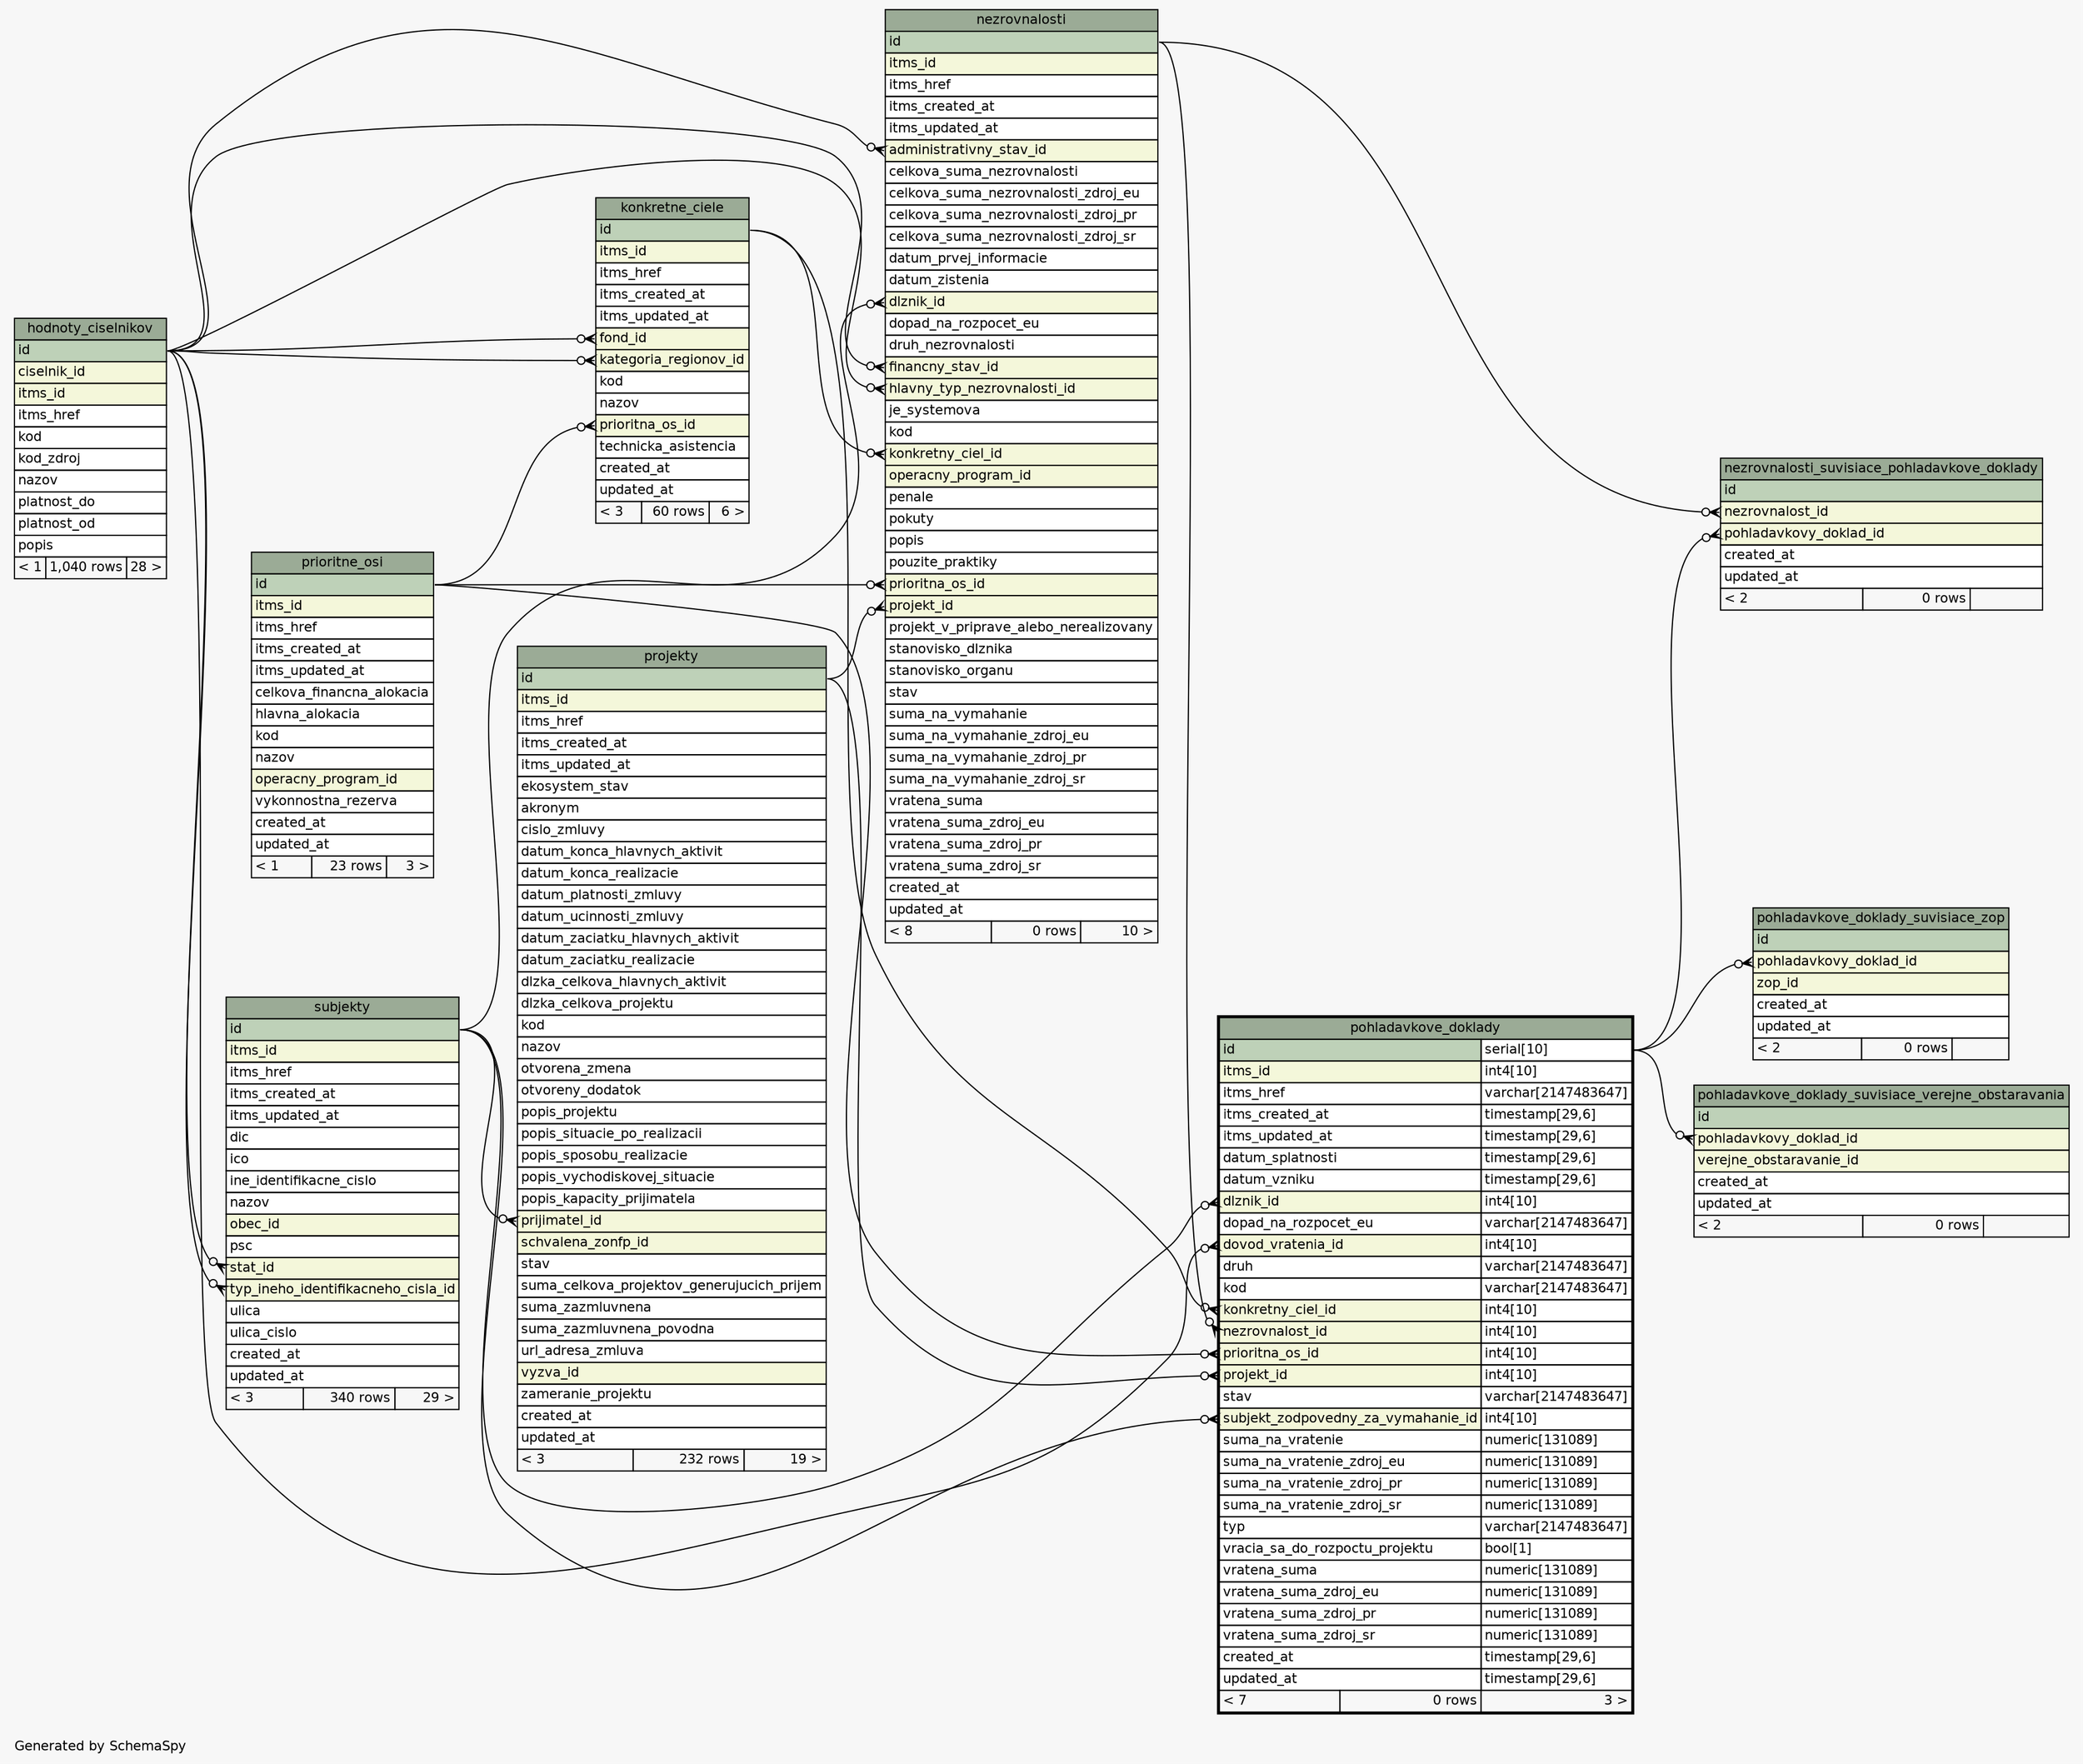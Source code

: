 // dot 2.38.0 on Linux 4.10.0-38-generic
// SchemaSpy rev 590
digraph "oneDegreeRelationshipsDiagram" {
  graph [
    rankdir="RL"
    bgcolor="#f7f7f7"
    label="\nGenerated by SchemaSpy"
    labeljust="l"
    nodesep="0.18"
    ranksep="0.46"
    fontname="Helvetica"
    fontsize="11"
  ];
  node [
    fontname="Helvetica"
    fontsize="11"
    shape="plaintext"
  ];
  edge [
    arrowsize="0.8"
  ];
  "konkretne_ciele":"fond_id":w -> "hodnoty_ciselnikov":"id":e [arrowhead=none dir=back arrowtail=crowodot];
  "konkretne_ciele":"kategoria_regionov_id":w -> "hodnoty_ciselnikov":"id":e [arrowhead=none dir=back arrowtail=crowodot];
  "konkretne_ciele":"prioritna_os_id":w -> "prioritne_osi":"id":e [arrowhead=none dir=back arrowtail=crowodot];
  "nezrovnalosti":"administrativny_stav_id":w -> "hodnoty_ciselnikov":"id":e [arrowhead=none dir=back arrowtail=crowodot];
  "nezrovnalosti":"dlznik_id":w -> "subjekty":"id":e [arrowhead=none dir=back arrowtail=crowodot];
  "nezrovnalosti":"financny_stav_id":w -> "hodnoty_ciselnikov":"id":e [arrowhead=none dir=back arrowtail=crowodot];
  "nezrovnalosti":"hlavny_typ_nezrovnalosti_id":w -> "hodnoty_ciselnikov":"id":e [arrowhead=none dir=back arrowtail=crowodot];
  "nezrovnalosti":"konkretny_ciel_id":w -> "konkretne_ciele":"id":e [arrowhead=none dir=back arrowtail=crowodot];
  "nezrovnalosti":"prioritna_os_id":w -> "prioritne_osi":"id":e [arrowhead=none dir=back arrowtail=crowodot];
  "nezrovnalosti":"projekt_id":w -> "projekty":"id":e [arrowhead=none dir=back arrowtail=crowodot];
  "nezrovnalosti_suvisiace_pohladavkove_doklady":"nezrovnalost_id":w -> "nezrovnalosti":"id":e [arrowhead=none dir=back arrowtail=crowodot];
  "nezrovnalosti_suvisiace_pohladavkove_doklady":"pohladavkovy_doklad_id":w -> "pohladavkove_doklady":"id.type":e [arrowhead=none dir=back arrowtail=crowodot];
  "pohladavkove_doklady":"dlznik_id":w -> "subjekty":"id":e [arrowhead=none dir=back arrowtail=crowodot];
  "pohladavkove_doklady":"dovod_vratenia_id":w -> "hodnoty_ciselnikov":"id":e [arrowhead=none dir=back arrowtail=crowodot];
  "pohladavkove_doklady":"konkretny_ciel_id":w -> "konkretne_ciele":"id":e [arrowhead=none dir=back arrowtail=crowodot];
  "pohladavkove_doklady":"nezrovnalost_id":w -> "nezrovnalosti":"id":e [arrowhead=none dir=back arrowtail=crowodot];
  "pohladavkove_doklady":"prioritna_os_id":w -> "prioritne_osi":"id":e [arrowhead=none dir=back arrowtail=crowodot];
  "pohladavkove_doklady":"projekt_id":w -> "projekty":"id":e [arrowhead=none dir=back arrowtail=crowodot];
  "pohladavkove_doklady":"subjekt_zodpovedny_za_vymahanie_id":w -> "subjekty":"id":e [arrowhead=none dir=back arrowtail=crowodot];
  "pohladavkove_doklady_suvisiace_verejne_obstaravania":"pohladavkovy_doklad_id":w -> "pohladavkove_doklady":"id.type":e [arrowhead=none dir=back arrowtail=crowodot];
  "pohladavkove_doklady_suvisiace_zop":"pohladavkovy_doklad_id":w -> "pohladavkove_doklady":"id.type":e [arrowhead=none dir=back arrowtail=crowodot];
  "projekty":"prijimatel_id":w -> "subjekty":"id":e [arrowhead=none dir=back arrowtail=crowodot];
  "subjekty":"stat_id":w -> "hodnoty_ciselnikov":"id":e [arrowhead=none dir=back arrowtail=crowodot];
  "subjekty":"typ_ineho_identifikacneho_cisla_id":w -> "hodnoty_ciselnikov":"id":e [arrowhead=none dir=back arrowtail=crowodot];
  "hodnoty_ciselnikov" [
    label=<
    <TABLE BORDER="0" CELLBORDER="1" CELLSPACING="0" BGCOLOR="#ffffff">
      <TR><TD COLSPAN="3" BGCOLOR="#9bab96" ALIGN="CENTER">hodnoty_ciselnikov</TD></TR>
      <TR><TD PORT="id" COLSPAN="3" BGCOLOR="#bed1b8" ALIGN="LEFT">id</TD></TR>
      <TR><TD PORT="ciselnik_id" COLSPAN="3" BGCOLOR="#f4f7da" ALIGN="LEFT">ciselnik_id</TD></TR>
      <TR><TD PORT="itms_id" COLSPAN="3" BGCOLOR="#f4f7da" ALIGN="LEFT">itms_id</TD></TR>
      <TR><TD PORT="itms_href" COLSPAN="3" ALIGN="LEFT">itms_href</TD></TR>
      <TR><TD PORT="kod" COLSPAN="3" ALIGN="LEFT">kod</TD></TR>
      <TR><TD PORT="kod_zdroj" COLSPAN="3" ALIGN="LEFT">kod_zdroj</TD></TR>
      <TR><TD PORT="nazov" COLSPAN="3" ALIGN="LEFT">nazov</TD></TR>
      <TR><TD PORT="platnost_do" COLSPAN="3" ALIGN="LEFT">platnost_do</TD></TR>
      <TR><TD PORT="platnost_od" COLSPAN="3" ALIGN="LEFT">platnost_od</TD></TR>
      <TR><TD PORT="popis" COLSPAN="3" ALIGN="LEFT">popis</TD></TR>
      <TR><TD ALIGN="LEFT" BGCOLOR="#f7f7f7">&lt; 1</TD><TD ALIGN="RIGHT" BGCOLOR="#f7f7f7">1,040 rows</TD><TD ALIGN="RIGHT" BGCOLOR="#f7f7f7">28 &gt;</TD></TR>
    </TABLE>>
    URL="hodnoty_ciselnikov.html"
    tooltip="hodnoty_ciselnikov"
  ];
  "konkretne_ciele" [
    label=<
    <TABLE BORDER="0" CELLBORDER="1" CELLSPACING="0" BGCOLOR="#ffffff">
      <TR><TD COLSPAN="3" BGCOLOR="#9bab96" ALIGN="CENTER">konkretne_ciele</TD></TR>
      <TR><TD PORT="id" COLSPAN="3" BGCOLOR="#bed1b8" ALIGN="LEFT">id</TD></TR>
      <TR><TD PORT="itms_id" COLSPAN="3" BGCOLOR="#f4f7da" ALIGN="LEFT">itms_id</TD></TR>
      <TR><TD PORT="itms_href" COLSPAN="3" ALIGN="LEFT">itms_href</TD></TR>
      <TR><TD PORT="itms_created_at" COLSPAN="3" ALIGN="LEFT">itms_created_at</TD></TR>
      <TR><TD PORT="itms_updated_at" COLSPAN="3" ALIGN="LEFT">itms_updated_at</TD></TR>
      <TR><TD PORT="fond_id" COLSPAN="3" BGCOLOR="#f4f7da" ALIGN="LEFT">fond_id</TD></TR>
      <TR><TD PORT="kategoria_regionov_id" COLSPAN="3" BGCOLOR="#f4f7da" ALIGN="LEFT">kategoria_regionov_id</TD></TR>
      <TR><TD PORT="kod" COLSPAN="3" ALIGN="LEFT">kod</TD></TR>
      <TR><TD PORT="nazov" COLSPAN="3" ALIGN="LEFT">nazov</TD></TR>
      <TR><TD PORT="prioritna_os_id" COLSPAN="3" BGCOLOR="#f4f7da" ALIGN="LEFT">prioritna_os_id</TD></TR>
      <TR><TD PORT="technicka_asistencia" COLSPAN="3" ALIGN="LEFT">technicka_asistencia</TD></TR>
      <TR><TD PORT="created_at" COLSPAN="3" ALIGN="LEFT">created_at</TD></TR>
      <TR><TD PORT="updated_at" COLSPAN="3" ALIGN="LEFT">updated_at</TD></TR>
      <TR><TD ALIGN="LEFT" BGCOLOR="#f7f7f7">&lt; 3</TD><TD ALIGN="RIGHT" BGCOLOR="#f7f7f7">60 rows</TD><TD ALIGN="RIGHT" BGCOLOR="#f7f7f7">6 &gt;</TD></TR>
    </TABLE>>
    URL="konkretne_ciele.html"
    tooltip="konkretne_ciele"
  ];
  "nezrovnalosti" [
    label=<
    <TABLE BORDER="0" CELLBORDER="1" CELLSPACING="0" BGCOLOR="#ffffff">
      <TR><TD COLSPAN="3" BGCOLOR="#9bab96" ALIGN="CENTER">nezrovnalosti</TD></TR>
      <TR><TD PORT="id" COLSPAN="3" BGCOLOR="#bed1b8" ALIGN="LEFT">id</TD></TR>
      <TR><TD PORT="itms_id" COLSPAN="3" BGCOLOR="#f4f7da" ALIGN="LEFT">itms_id</TD></TR>
      <TR><TD PORT="itms_href" COLSPAN="3" ALIGN="LEFT">itms_href</TD></TR>
      <TR><TD PORT="itms_created_at" COLSPAN="3" ALIGN="LEFT">itms_created_at</TD></TR>
      <TR><TD PORT="itms_updated_at" COLSPAN="3" ALIGN="LEFT">itms_updated_at</TD></TR>
      <TR><TD PORT="administrativny_stav_id" COLSPAN="3" BGCOLOR="#f4f7da" ALIGN="LEFT">administrativny_stav_id</TD></TR>
      <TR><TD PORT="celkova_suma_nezrovnalosti" COLSPAN="3" ALIGN="LEFT">celkova_suma_nezrovnalosti</TD></TR>
      <TR><TD PORT="celkova_suma_nezrovnalosti_zdroj_eu" COLSPAN="3" ALIGN="LEFT">celkova_suma_nezrovnalosti_zdroj_eu</TD></TR>
      <TR><TD PORT="celkova_suma_nezrovnalosti_zdroj_pr" COLSPAN="3" ALIGN="LEFT">celkova_suma_nezrovnalosti_zdroj_pr</TD></TR>
      <TR><TD PORT="celkova_suma_nezrovnalosti_zdroj_sr" COLSPAN="3" ALIGN="LEFT">celkova_suma_nezrovnalosti_zdroj_sr</TD></TR>
      <TR><TD PORT="datum_prvej_informacie" COLSPAN="3" ALIGN="LEFT">datum_prvej_informacie</TD></TR>
      <TR><TD PORT="datum_zistenia" COLSPAN="3" ALIGN="LEFT">datum_zistenia</TD></TR>
      <TR><TD PORT="dlznik_id" COLSPAN="3" BGCOLOR="#f4f7da" ALIGN="LEFT">dlznik_id</TD></TR>
      <TR><TD PORT="dopad_na_rozpocet_eu" COLSPAN="3" ALIGN="LEFT">dopad_na_rozpocet_eu</TD></TR>
      <TR><TD PORT="druh_nezrovnalosti" COLSPAN="3" ALIGN="LEFT">druh_nezrovnalosti</TD></TR>
      <TR><TD PORT="financny_stav_id" COLSPAN="3" BGCOLOR="#f4f7da" ALIGN="LEFT">financny_stav_id</TD></TR>
      <TR><TD PORT="hlavny_typ_nezrovnalosti_id" COLSPAN="3" BGCOLOR="#f4f7da" ALIGN="LEFT">hlavny_typ_nezrovnalosti_id</TD></TR>
      <TR><TD PORT="je_systemova" COLSPAN="3" ALIGN="LEFT">je_systemova</TD></TR>
      <TR><TD PORT="kod" COLSPAN="3" ALIGN="LEFT">kod</TD></TR>
      <TR><TD PORT="konkretny_ciel_id" COLSPAN="3" BGCOLOR="#f4f7da" ALIGN="LEFT">konkretny_ciel_id</TD></TR>
      <TR><TD PORT="operacny_program_id" COLSPAN="3" BGCOLOR="#f4f7da" ALIGN="LEFT">operacny_program_id</TD></TR>
      <TR><TD PORT="penale" COLSPAN="3" ALIGN="LEFT">penale</TD></TR>
      <TR><TD PORT="pokuty" COLSPAN="3" ALIGN="LEFT">pokuty</TD></TR>
      <TR><TD PORT="popis" COLSPAN="3" ALIGN="LEFT">popis</TD></TR>
      <TR><TD PORT="pouzite_praktiky" COLSPAN="3" ALIGN="LEFT">pouzite_praktiky</TD></TR>
      <TR><TD PORT="prioritna_os_id" COLSPAN="3" BGCOLOR="#f4f7da" ALIGN="LEFT">prioritna_os_id</TD></TR>
      <TR><TD PORT="projekt_id" COLSPAN="3" BGCOLOR="#f4f7da" ALIGN="LEFT">projekt_id</TD></TR>
      <TR><TD PORT="projekt_v_priprave_alebo_nerealizovany" COLSPAN="3" ALIGN="LEFT">projekt_v_priprave_alebo_nerealizovany</TD></TR>
      <TR><TD PORT="stanovisko_dlznika" COLSPAN="3" ALIGN="LEFT">stanovisko_dlznika</TD></TR>
      <TR><TD PORT="stanovisko_organu" COLSPAN="3" ALIGN="LEFT">stanovisko_organu</TD></TR>
      <TR><TD PORT="stav" COLSPAN="3" ALIGN="LEFT">stav</TD></TR>
      <TR><TD PORT="suma_na_vymahanie" COLSPAN="3" ALIGN="LEFT">suma_na_vymahanie</TD></TR>
      <TR><TD PORT="suma_na_vymahanie_zdroj_eu" COLSPAN="3" ALIGN="LEFT">suma_na_vymahanie_zdroj_eu</TD></TR>
      <TR><TD PORT="suma_na_vymahanie_zdroj_pr" COLSPAN="3" ALIGN="LEFT">suma_na_vymahanie_zdroj_pr</TD></TR>
      <TR><TD PORT="suma_na_vymahanie_zdroj_sr" COLSPAN="3" ALIGN="LEFT">suma_na_vymahanie_zdroj_sr</TD></TR>
      <TR><TD PORT="vratena_suma" COLSPAN="3" ALIGN="LEFT">vratena_suma</TD></TR>
      <TR><TD PORT="vratena_suma_zdroj_eu" COLSPAN="3" ALIGN="LEFT">vratena_suma_zdroj_eu</TD></TR>
      <TR><TD PORT="vratena_suma_zdroj_pr" COLSPAN="3" ALIGN="LEFT">vratena_suma_zdroj_pr</TD></TR>
      <TR><TD PORT="vratena_suma_zdroj_sr" COLSPAN="3" ALIGN="LEFT">vratena_suma_zdroj_sr</TD></TR>
      <TR><TD PORT="created_at" COLSPAN="3" ALIGN="LEFT">created_at</TD></TR>
      <TR><TD PORT="updated_at" COLSPAN="3" ALIGN="LEFT">updated_at</TD></TR>
      <TR><TD ALIGN="LEFT" BGCOLOR="#f7f7f7">&lt; 8</TD><TD ALIGN="RIGHT" BGCOLOR="#f7f7f7">0 rows</TD><TD ALIGN="RIGHT" BGCOLOR="#f7f7f7">10 &gt;</TD></TR>
    </TABLE>>
    URL="nezrovnalosti.html"
    tooltip="nezrovnalosti"
  ];
  "nezrovnalosti_suvisiace_pohladavkove_doklady" [
    label=<
    <TABLE BORDER="0" CELLBORDER="1" CELLSPACING="0" BGCOLOR="#ffffff">
      <TR><TD COLSPAN="3" BGCOLOR="#9bab96" ALIGN="CENTER">nezrovnalosti_suvisiace_pohladavkove_doklady</TD></TR>
      <TR><TD PORT="id" COLSPAN="3" BGCOLOR="#bed1b8" ALIGN="LEFT">id</TD></TR>
      <TR><TD PORT="nezrovnalost_id" COLSPAN="3" BGCOLOR="#f4f7da" ALIGN="LEFT">nezrovnalost_id</TD></TR>
      <TR><TD PORT="pohladavkovy_doklad_id" COLSPAN="3" BGCOLOR="#f4f7da" ALIGN="LEFT">pohladavkovy_doklad_id</TD></TR>
      <TR><TD PORT="created_at" COLSPAN="3" ALIGN="LEFT">created_at</TD></TR>
      <TR><TD PORT="updated_at" COLSPAN="3" ALIGN="LEFT">updated_at</TD></TR>
      <TR><TD ALIGN="LEFT" BGCOLOR="#f7f7f7">&lt; 2</TD><TD ALIGN="RIGHT" BGCOLOR="#f7f7f7">0 rows</TD><TD ALIGN="RIGHT" BGCOLOR="#f7f7f7">  </TD></TR>
    </TABLE>>
    URL="nezrovnalosti_suvisiace_pohladavkove_doklady.html"
    tooltip="nezrovnalosti_suvisiace_pohladavkove_doklady"
  ];
  "pohladavkove_doklady" [
    label=<
    <TABLE BORDER="2" CELLBORDER="1" CELLSPACING="0" BGCOLOR="#ffffff">
      <TR><TD COLSPAN="3" BGCOLOR="#9bab96" ALIGN="CENTER">pohladavkove_doklady</TD></TR>
      <TR><TD PORT="id" COLSPAN="2" BGCOLOR="#bed1b8" ALIGN="LEFT">id</TD><TD PORT="id.type" ALIGN="LEFT">serial[10]</TD></TR>
      <TR><TD PORT="itms_id" COLSPAN="2" BGCOLOR="#f4f7da" ALIGN="LEFT">itms_id</TD><TD PORT="itms_id.type" ALIGN="LEFT">int4[10]</TD></TR>
      <TR><TD PORT="itms_href" COLSPAN="2" ALIGN="LEFT">itms_href</TD><TD PORT="itms_href.type" ALIGN="LEFT">varchar[2147483647]</TD></TR>
      <TR><TD PORT="itms_created_at" COLSPAN="2" ALIGN="LEFT">itms_created_at</TD><TD PORT="itms_created_at.type" ALIGN="LEFT">timestamp[29,6]</TD></TR>
      <TR><TD PORT="itms_updated_at" COLSPAN="2" ALIGN="LEFT">itms_updated_at</TD><TD PORT="itms_updated_at.type" ALIGN="LEFT">timestamp[29,6]</TD></TR>
      <TR><TD PORT="datum_splatnosti" COLSPAN="2" ALIGN="LEFT">datum_splatnosti</TD><TD PORT="datum_splatnosti.type" ALIGN="LEFT">timestamp[29,6]</TD></TR>
      <TR><TD PORT="datum_vzniku" COLSPAN="2" ALIGN="LEFT">datum_vzniku</TD><TD PORT="datum_vzniku.type" ALIGN="LEFT">timestamp[29,6]</TD></TR>
      <TR><TD PORT="dlznik_id" COLSPAN="2" BGCOLOR="#f4f7da" ALIGN="LEFT">dlznik_id</TD><TD PORT="dlznik_id.type" ALIGN="LEFT">int4[10]</TD></TR>
      <TR><TD PORT="dopad_na_rozpocet_eu" COLSPAN="2" ALIGN="LEFT">dopad_na_rozpocet_eu</TD><TD PORT="dopad_na_rozpocet_eu.type" ALIGN="LEFT">varchar[2147483647]</TD></TR>
      <TR><TD PORT="dovod_vratenia_id" COLSPAN="2" BGCOLOR="#f4f7da" ALIGN="LEFT">dovod_vratenia_id</TD><TD PORT="dovod_vratenia_id.type" ALIGN="LEFT">int4[10]</TD></TR>
      <TR><TD PORT="druh" COLSPAN="2" ALIGN="LEFT">druh</TD><TD PORT="druh.type" ALIGN="LEFT">varchar[2147483647]</TD></TR>
      <TR><TD PORT="kod" COLSPAN="2" ALIGN="LEFT">kod</TD><TD PORT="kod.type" ALIGN="LEFT">varchar[2147483647]</TD></TR>
      <TR><TD PORT="konkretny_ciel_id" COLSPAN="2" BGCOLOR="#f4f7da" ALIGN="LEFT">konkretny_ciel_id</TD><TD PORT="konkretny_ciel_id.type" ALIGN="LEFT">int4[10]</TD></TR>
      <TR><TD PORT="nezrovnalost_id" COLSPAN="2" BGCOLOR="#f4f7da" ALIGN="LEFT">nezrovnalost_id</TD><TD PORT="nezrovnalost_id.type" ALIGN="LEFT">int4[10]</TD></TR>
      <TR><TD PORT="prioritna_os_id" COLSPAN="2" BGCOLOR="#f4f7da" ALIGN="LEFT">prioritna_os_id</TD><TD PORT="prioritna_os_id.type" ALIGN="LEFT">int4[10]</TD></TR>
      <TR><TD PORT="projekt_id" COLSPAN="2" BGCOLOR="#f4f7da" ALIGN="LEFT">projekt_id</TD><TD PORT="projekt_id.type" ALIGN="LEFT">int4[10]</TD></TR>
      <TR><TD PORT="stav" COLSPAN="2" ALIGN="LEFT">stav</TD><TD PORT="stav.type" ALIGN="LEFT">varchar[2147483647]</TD></TR>
      <TR><TD PORT="subjekt_zodpovedny_za_vymahanie_id" COLSPAN="2" BGCOLOR="#f4f7da" ALIGN="LEFT">subjekt_zodpovedny_za_vymahanie_id</TD><TD PORT="subjekt_zodpovedny_za_vymahanie_id.type" ALIGN="LEFT">int4[10]</TD></TR>
      <TR><TD PORT="suma_na_vratenie" COLSPAN="2" ALIGN="LEFT">suma_na_vratenie</TD><TD PORT="suma_na_vratenie.type" ALIGN="LEFT">numeric[131089]</TD></TR>
      <TR><TD PORT="suma_na_vratenie_zdroj_eu" COLSPAN="2" ALIGN="LEFT">suma_na_vratenie_zdroj_eu</TD><TD PORT="suma_na_vratenie_zdroj_eu.type" ALIGN="LEFT">numeric[131089]</TD></TR>
      <TR><TD PORT="suma_na_vratenie_zdroj_pr" COLSPAN="2" ALIGN="LEFT">suma_na_vratenie_zdroj_pr</TD><TD PORT="suma_na_vratenie_zdroj_pr.type" ALIGN="LEFT">numeric[131089]</TD></TR>
      <TR><TD PORT="suma_na_vratenie_zdroj_sr" COLSPAN="2" ALIGN="LEFT">suma_na_vratenie_zdroj_sr</TD><TD PORT="suma_na_vratenie_zdroj_sr.type" ALIGN="LEFT">numeric[131089]</TD></TR>
      <TR><TD PORT="typ" COLSPAN="2" ALIGN="LEFT">typ</TD><TD PORT="typ.type" ALIGN="LEFT">varchar[2147483647]</TD></TR>
      <TR><TD PORT="vracia_sa_do_rozpoctu_projektu" COLSPAN="2" ALIGN="LEFT">vracia_sa_do_rozpoctu_projektu</TD><TD PORT="vracia_sa_do_rozpoctu_projektu.type" ALIGN="LEFT">bool[1]</TD></TR>
      <TR><TD PORT="vratena_suma" COLSPAN="2" ALIGN="LEFT">vratena_suma</TD><TD PORT="vratena_suma.type" ALIGN="LEFT">numeric[131089]</TD></TR>
      <TR><TD PORT="vratena_suma_zdroj_eu" COLSPAN="2" ALIGN="LEFT">vratena_suma_zdroj_eu</TD><TD PORT="vratena_suma_zdroj_eu.type" ALIGN="LEFT">numeric[131089]</TD></TR>
      <TR><TD PORT="vratena_suma_zdroj_pr" COLSPAN="2" ALIGN="LEFT">vratena_suma_zdroj_pr</TD><TD PORT="vratena_suma_zdroj_pr.type" ALIGN="LEFT">numeric[131089]</TD></TR>
      <TR><TD PORT="vratena_suma_zdroj_sr" COLSPAN="2" ALIGN="LEFT">vratena_suma_zdroj_sr</TD><TD PORT="vratena_suma_zdroj_sr.type" ALIGN="LEFT">numeric[131089]</TD></TR>
      <TR><TD PORT="created_at" COLSPAN="2" ALIGN="LEFT">created_at</TD><TD PORT="created_at.type" ALIGN="LEFT">timestamp[29,6]</TD></TR>
      <TR><TD PORT="updated_at" COLSPAN="2" ALIGN="LEFT">updated_at</TD><TD PORT="updated_at.type" ALIGN="LEFT">timestamp[29,6]</TD></TR>
      <TR><TD ALIGN="LEFT" BGCOLOR="#f7f7f7">&lt; 7</TD><TD ALIGN="RIGHT" BGCOLOR="#f7f7f7">0 rows</TD><TD ALIGN="RIGHT" BGCOLOR="#f7f7f7">3 &gt;</TD></TR>
    </TABLE>>
    URL="pohladavkove_doklady.html"
    tooltip="pohladavkove_doklady"
  ];
  "pohladavkove_doklady_suvisiace_verejne_obstaravania" [
    label=<
    <TABLE BORDER="0" CELLBORDER="1" CELLSPACING="0" BGCOLOR="#ffffff">
      <TR><TD COLSPAN="3" BGCOLOR="#9bab96" ALIGN="CENTER">pohladavkove_doklady_suvisiace_verejne_obstaravania</TD></TR>
      <TR><TD PORT="id" COLSPAN="3" BGCOLOR="#bed1b8" ALIGN="LEFT">id</TD></TR>
      <TR><TD PORT="pohladavkovy_doklad_id" COLSPAN="3" BGCOLOR="#f4f7da" ALIGN="LEFT">pohladavkovy_doklad_id</TD></TR>
      <TR><TD PORT="verejne_obstaravanie_id" COLSPAN="3" BGCOLOR="#f4f7da" ALIGN="LEFT">verejne_obstaravanie_id</TD></TR>
      <TR><TD PORT="created_at" COLSPAN="3" ALIGN="LEFT">created_at</TD></TR>
      <TR><TD PORT="updated_at" COLSPAN="3" ALIGN="LEFT">updated_at</TD></TR>
      <TR><TD ALIGN="LEFT" BGCOLOR="#f7f7f7">&lt; 2</TD><TD ALIGN="RIGHT" BGCOLOR="#f7f7f7">0 rows</TD><TD ALIGN="RIGHT" BGCOLOR="#f7f7f7">  </TD></TR>
    </TABLE>>
    URL="pohladavkove_doklady_suvisiace_verejne_obstaravania.html"
    tooltip="pohladavkove_doklady_suvisiace_verejne_obstaravania"
  ];
  "pohladavkove_doklady_suvisiace_zop" [
    label=<
    <TABLE BORDER="0" CELLBORDER="1" CELLSPACING="0" BGCOLOR="#ffffff">
      <TR><TD COLSPAN="3" BGCOLOR="#9bab96" ALIGN="CENTER">pohladavkove_doklady_suvisiace_zop</TD></TR>
      <TR><TD PORT="id" COLSPAN="3" BGCOLOR="#bed1b8" ALIGN="LEFT">id</TD></TR>
      <TR><TD PORT="pohladavkovy_doklad_id" COLSPAN="3" BGCOLOR="#f4f7da" ALIGN="LEFT">pohladavkovy_doklad_id</TD></TR>
      <TR><TD PORT="zop_id" COLSPAN="3" BGCOLOR="#f4f7da" ALIGN="LEFT">zop_id</TD></TR>
      <TR><TD PORT="created_at" COLSPAN="3" ALIGN="LEFT">created_at</TD></TR>
      <TR><TD PORT="updated_at" COLSPAN="3" ALIGN="LEFT">updated_at</TD></TR>
      <TR><TD ALIGN="LEFT" BGCOLOR="#f7f7f7">&lt; 2</TD><TD ALIGN="RIGHT" BGCOLOR="#f7f7f7">0 rows</TD><TD ALIGN="RIGHT" BGCOLOR="#f7f7f7">  </TD></TR>
    </TABLE>>
    URL="pohladavkove_doklady_suvisiace_zop.html"
    tooltip="pohladavkove_doklady_suvisiace_zop"
  ];
  "prioritne_osi" [
    label=<
    <TABLE BORDER="0" CELLBORDER="1" CELLSPACING="0" BGCOLOR="#ffffff">
      <TR><TD COLSPAN="3" BGCOLOR="#9bab96" ALIGN="CENTER">prioritne_osi</TD></TR>
      <TR><TD PORT="id" COLSPAN="3" BGCOLOR="#bed1b8" ALIGN="LEFT">id</TD></TR>
      <TR><TD PORT="itms_id" COLSPAN="3" BGCOLOR="#f4f7da" ALIGN="LEFT">itms_id</TD></TR>
      <TR><TD PORT="itms_href" COLSPAN="3" ALIGN="LEFT">itms_href</TD></TR>
      <TR><TD PORT="itms_created_at" COLSPAN="3" ALIGN="LEFT">itms_created_at</TD></TR>
      <TR><TD PORT="itms_updated_at" COLSPAN="3" ALIGN="LEFT">itms_updated_at</TD></TR>
      <TR><TD PORT="celkova_financna_alokacia" COLSPAN="3" ALIGN="LEFT">celkova_financna_alokacia</TD></TR>
      <TR><TD PORT="hlavna_alokacia" COLSPAN="3" ALIGN="LEFT">hlavna_alokacia</TD></TR>
      <TR><TD PORT="kod" COLSPAN="3" ALIGN="LEFT">kod</TD></TR>
      <TR><TD PORT="nazov" COLSPAN="3" ALIGN="LEFT">nazov</TD></TR>
      <TR><TD PORT="operacny_program_id" COLSPAN="3" BGCOLOR="#f4f7da" ALIGN="LEFT">operacny_program_id</TD></TR>
      <TR><TD PORT="vykonnostna_rezerva" COLSPAN="3" ALIGN="LEFT">vykonnostna_rezerva</TD></TR>
      <TR><TD PORT="created_at" COLSPAN="3" ALIGN="LEFT">created_at</TD></TR>
      <TR><TD PORT="updated_at" COLSPAN="3" ALIGN="LEFT">updated_at</TD></TR>
      <TR><TD ALIGN="LEFT" BGCOLOR="#f7f7f7">&lt; 1</TD><TD ALIGN="RIGHT" BGCOLOR="#f7f7f7">23 rows</TD><TD ALIGN="RIGHT" BGCOLOR="#f7f7f7">3 &gt;</TD></TR>
    </TABLE>>
    URL="prioritne_osi.html"
    tooltip="prioritne_osi"
  ];
  "projekty" [
    label=<
    <TABLE BORDER="0" CELLBORDER="1" CELLSPACING="0" BGCOLOR="#ffffff">
      <TR><TD COLSPAN="3" BGCOLOR="#9bab96" ALIGN="CENTER">projekty</TD></TR>
      <TR><TD PORT="id" COLSPAN="3" BGCOLOR="#bed1b8" ALIGN="LEFT">id</TD></TR>
      <TR><TD PORT="itms_id" COLSPAN="3" BGCOLOR="#f4f7da" ALIGN="LEFT">itms_id</TD></TR>
      <TR><TD PORT="itms_href" COLSPAN="3" ALIGN="LEFT">itms_href</TD></TR>
      <TR><TD PORT="itms_created_at" COLSPAN="3" ALIGN="LEFT">itms_created_at</TD></TR>
      <TR><TD PORT="itms_updated_at" COLSPAN="3" ALIGN="LEFT">itms_updated_at</TD></TR>
      <TR><TD PORT="ekosystem_stav" COLSPAN="3" ALIGN="LEFT">ekosystem_stav</TD></TR>
      <TR><TD PORT="akronym" COLSPAN="3" ALIGN="LEFT">akronym</TD></TR>
      <TR><TD PORT="cislo_zmluvy" COLSPAN="3" ALIGN="LEFT">cislo_zmluvy</TD></TR>
      <TR><TD PORT="datum_konca_hlavnych_aktivit" COLSPAN="3" ALIGN="LEFT">datum_konca_hlavnych_aktivit</TD></TR>
      <TR><TD PORT="datum_konca_realizacie" COLSPAN="3" ALIGN="LEFT">datum_konca_realizacie</TD></TR>
      <TR><TD PORT="datum_platnosti_zmluvy" COLSPAN="3" ALIGN="LEFT">datum_platnosti_zmluvy</TD></TR>
      <TR><TD PORT="datum_ucinnosti_zmluvy" COLSPAN="3" ALIGN="LEFT">datum_ucinnosti_zmluvy</TD></TR>
      <TR><TD PORT="datum_zaciatku_hlavnych_aktivit" COLSPAN="3" ALIGN="LEFT">datum_zaciatku_hlavnych_aktivit</TD></TR>
      <TR><TD PORT="datum_zaciatku_realizacie" COLSPAN="3" ALIGN="LEFT">datum_zaciatku_realizacie</TD></TR>
      <TR><TD PORT="dlzka_celkova_hlavnych_aktivit" COLSPAN="3" ALIGN="LEFT">dlzka_celkova_hlavnych_aktivit</TD></TR>
      <TR><TD PORT="dlzka_celkova_projektu" COLSPAN="3" ALIGN="LEFT">dlzka_celkova_projektu</TD></TR>
      <TR><TD PORT="kod" COLSPAN="3" ALIGN="LEFT">kod</TD></TR>
      <TR><TD PORT="nazov" COLSPAN="3" ALIGN="LEFT">nazov</TD></TR>
      <TR><TD PORT="otvorena_zmena" COLSPAN="3" ALIGN="LEFT">otvorena_zmena</TD></TR>
      <TR><TD PORT="otvoreny_dodatok" COLSPAN="3" ALIGN="LEFT">otvoreny_dodatok</TD></TR>
      <TR><TD PORT="popis_projektu" COLSPAN="3" ALIGN="LEFT">popis_projektu</TD></TR>
      <TR><TD PORT="popis_situacie_po_realizacii" COLSPAN="3" ALIGN="LEFT">popis_situacie_po_realizacii</TD></TR>
      <TR><TD PORT="popis_sposobu_realizacie" COLSPAN="3" ALIGN="LEFT">popis_sposobu_realizacie</TD></TR>
      <TR><TD PORT="popis_vychodiskovej_situacie" COLSPAN="3" ALIGN="LEFT">popis_vychodiskovej_situacie</TD></TR>
      <TR><TD PORT="popis_kapacity_prijimatela" COLSPAN="3" ALIGN="LEFT">popis_kapacity_prijimatela</TD></TR>
      <TR><TD PORT="prijimatel_id" COLSPAN="3" BGCOLOR="#f4f7da" ALIGN="LEFT">prijimatel_id</TD></TR>
      <TR><TD PORT="schvalena_zonfp_id" COLSPAN="3" BGCOLOR="#f4f7da" ALIGN="LEFT">schvalena_zonfp_id</TD></TR>
      <TR><TD PORT="stav" COLSPAN="3" ALIGN="LEFT">stav</TD></TR>
      <TR><TD PORT="suma_celkova_projektov_generujucich_prijem" COLSPAN="3" ALIGN="LEFT">suma_celkova_projektov_generujucich_prijem</TD></TR>
      <TR><TD PORT="suma_zazmluvnena" COLSPAN="3" ALIGN="LEFT">suma_zazmluvnena</TD></TR>
      <TR><TD PORT="suma_zazmluvnena_povodna" COLSPAN="3" ALIGN="LEFT">suma_zazmluvnena_povodna</TD></TR>
      <TR><TD PORT="url_adresa_zmluva" COLSPAN="3" ALIGN="LEFT">url_adresa_zmluva</TD></TR>
      <TR><TD PORT="vyzva_id" COLSPAN="3" BGCOLOR="#f4f7da" ALIGN="LEFT">vyzva_id</TD></TR>
      <TR><TD PORT="zameranie_projektu" COLSPAN="3" ALIGN="LEFT">zameranie_projektu</TD></TR>
      <TR><TD PORT="created_at" COLSPAN="3" ALIGN="LEFT">created_at</TD></TR>
      <TR><TD PORT="updated_at" COLSPAN="3" ALIGN="LEFT">updated_at</TD></TR>
      <TR><TD ALIGN="LEFT" BGCOLOR="#f7f7f7">&lt; 3</TD><TD ALIGN="RIGHT" BGCOLOR="#f7f7f7">232 rows</TD><TD ALIGN="RIGHT" BGCOLOR="#f7f7f7">19 &gt;</TD></TR>
    </TABLE>>
    URL="projekty.html"
    tooltip="projekty"
  ];
  "subjekty" [
    label=<
    <TABLE BORDER="0" CELLBORDER="1" CELLSPACING="0" BGCOLOR="#ffffff">
      <TR><TD COLSPAN="3" BGCOLOR="#9bab96" ALIGN="CENTER">subjekty</TD></TR>
      <TR><TD PORT="id" COLSPAN="3" BGCOLOR="#bed1b8" ALIGN="LEFT">id</TD></TR>
      <TR><TD PORT="itms_id" COLSPAN="3" BGCOLOR="#f4f7da" ALIGN="LEFT">itms_id</TD></TR>
      <TR><TD PORT="itms_href" COLSPAN="3" ALIGN="LEFT">itms_href</TD></TR>
      <TR><TD PORT="itms_created_at" COLSPAN="3" ALIGN="LEFT">itms_created_at</TD></TR>
      <TR><TD PORT="itms_updated_at" COLSPAN="3" ALIGN="LEFT">itms_updated_at</TD></TR>
      <TR><TD PORT="dic" COLSPAN="3" ALIGN="LEFT">dic</TD></TR>
      <TR><TD PORT="ico" COLSPAN="3" ALIGN="LEFT">ico</TD></TR>
      <TR><TD PORT="ine_identifikacne_cislo" COLSPAN="3" ALIGN="LEFT">ine_identifikacne_cislo</TD></TR>
      <TR><TD PORT="nazov" COLSPAN="3" ALIGN="LEFT">nazov</TD></TR>
      <TR><TD PORT="obec_id" COLSPAN="3" BGCOLOR="#f4f7da" ALIGN="LEFT">obec_id</TD></TR>
      <TR><TD PORT="psc" COLSPAN="3" ALIGN="LEFT">psc</TD></TR>
      <TR><TD PORT="stat_id" COLSPAN="3" BGCOLOR="#f4f7da" ALIGN="LEFT">stat_id</TD></TR>
      <TR><TD PORT="typ_ineho_identifikacneho_cisla_id" COLSPAN="3" BGCOLOR="#f4f7da" ALIGN="LEFT">typ_ineho_identifikacneho_cisla_id</TD></TR>
      <TR><TD PORT="ulica" COLSPAN="3" ALIGN="LEFT">ulica</TD></TR>
      <TR><TD PORT="ulica_cislo" COLSPAN="3" ALIGN="LEFT">ulica_cislo</TD></TR>
      <TR><TD PORT="created_at" COLSPAN="3" ALIGN="LEFT">created_at</TD></TR>
      <TR><TD PORT="updated_at" COLSPAN="3" ALIGN="LEFT">updated_at</TD></TR>
      <TR><TD ALIGN="LEFT" BGCOLOR="#f7f7f7">&lt; 3</TD><TD ALIGN="RIGHT" BGCOLOR="#f7f7f7">340 rows</TD><TD ALIGN="RIGHT" BGCOLOR="#f7f7f7">29 &gt;</TD></TR>
    </TABLE>>
    URL="subjekty.html"
    tooltip="subjekty"
  ];
}
